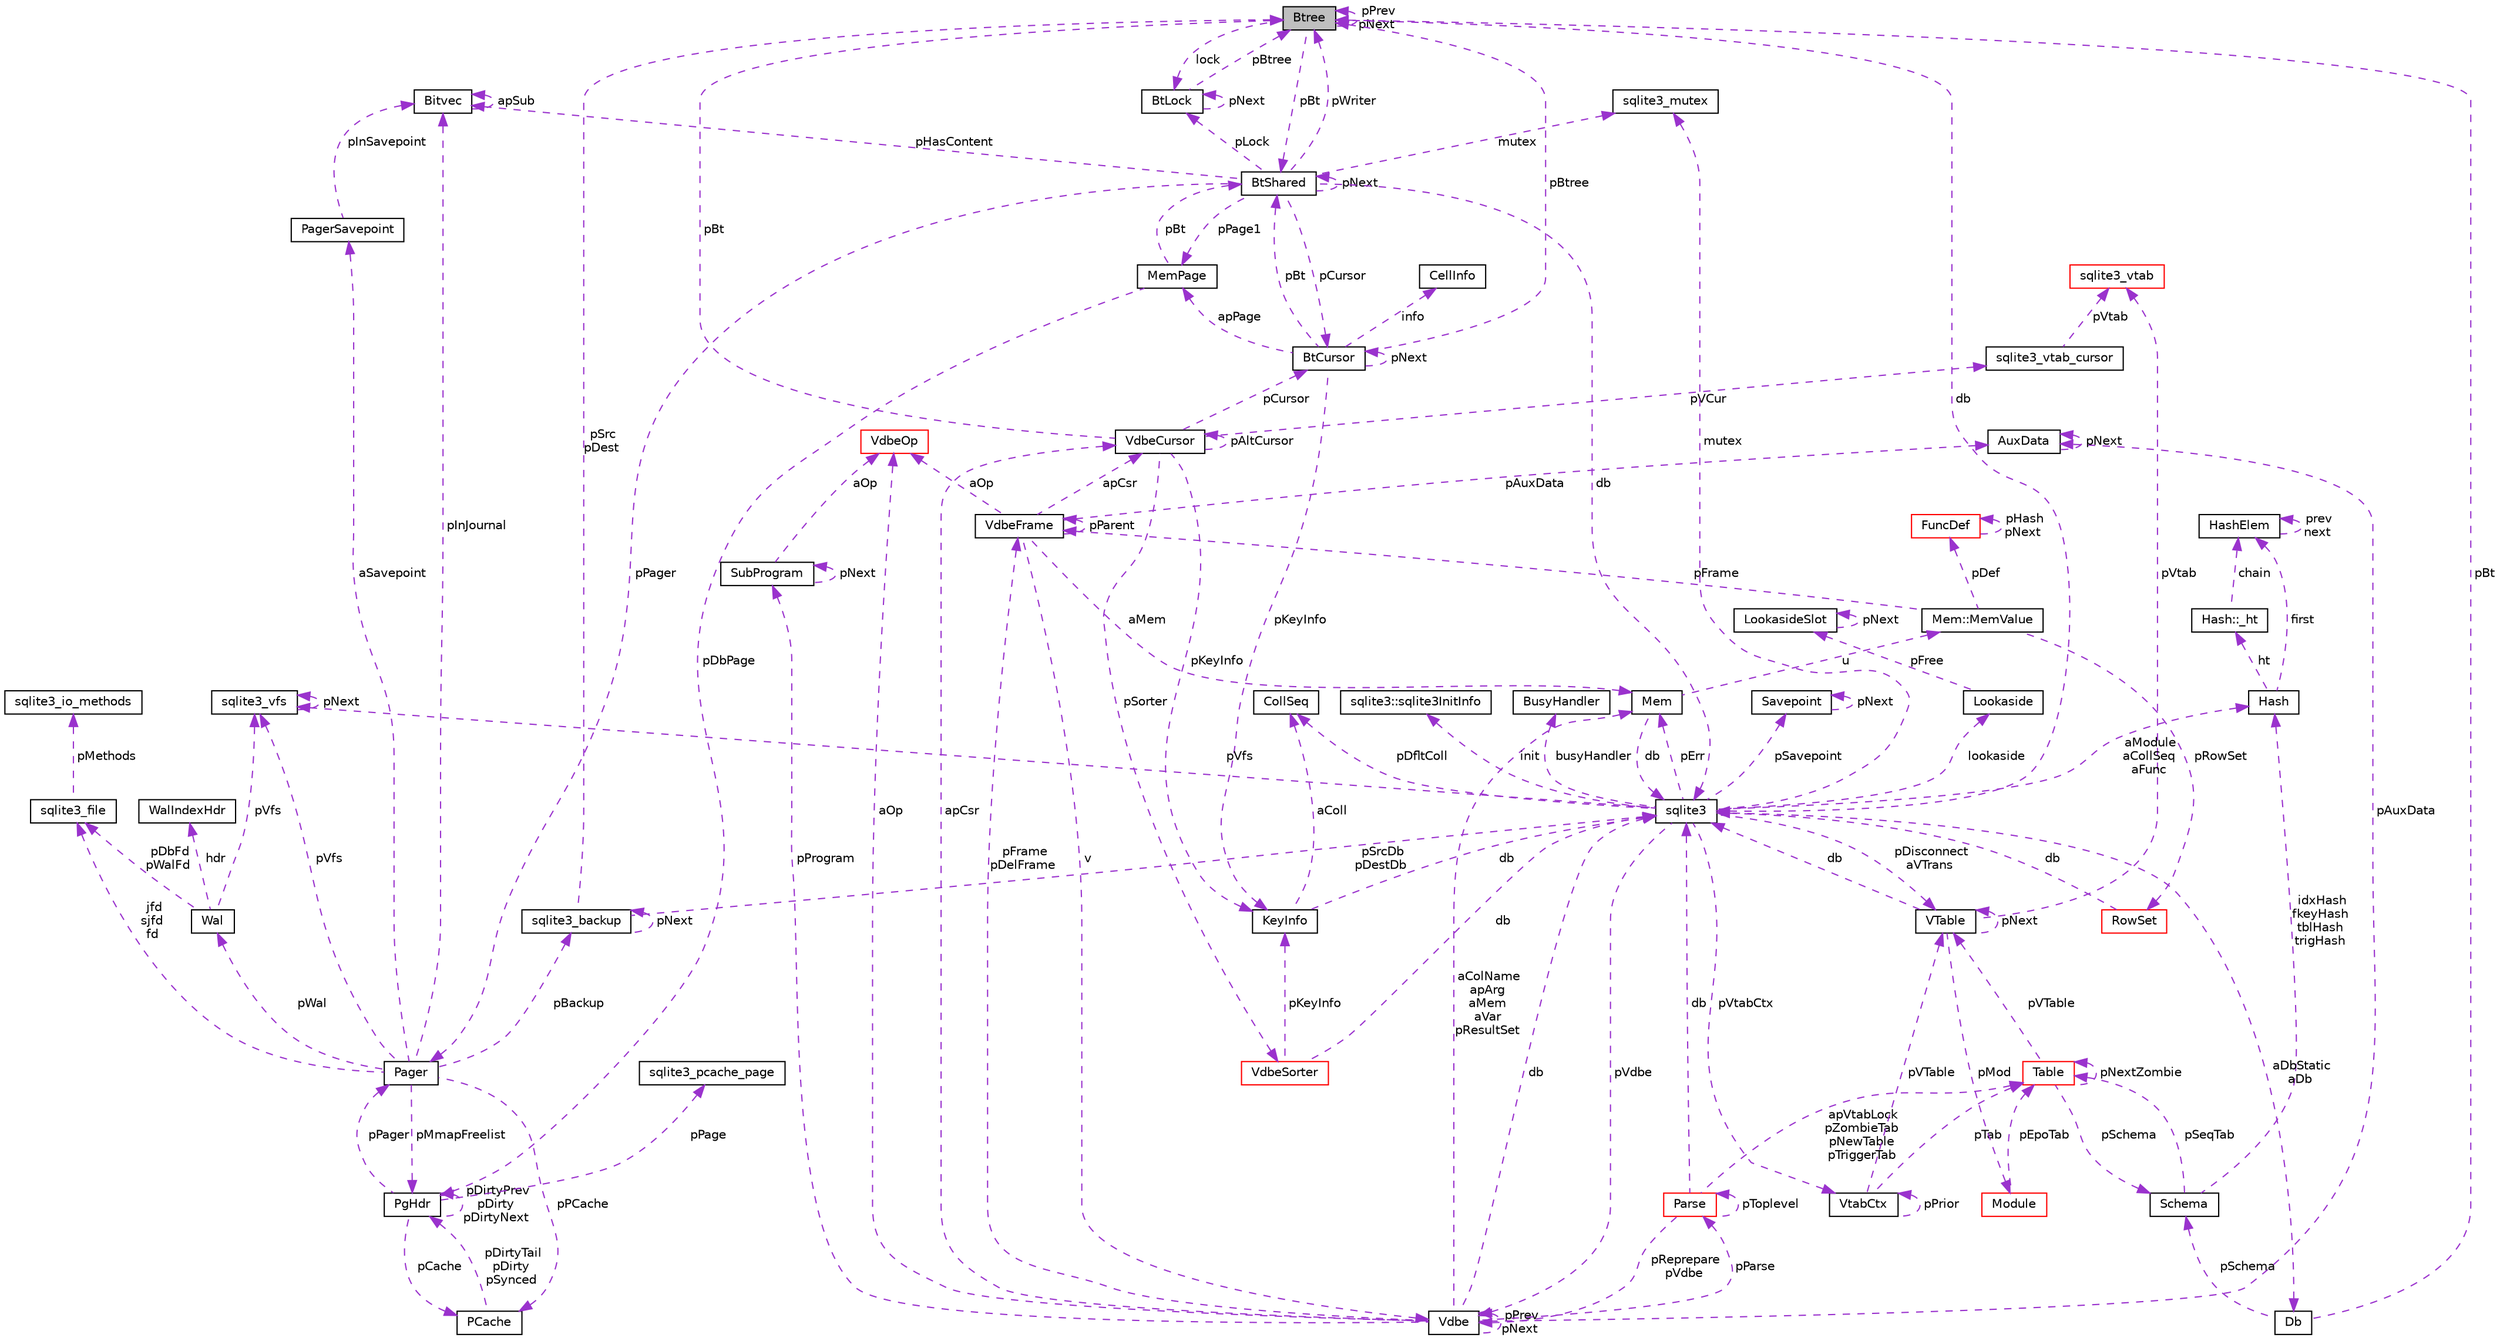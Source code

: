 digraph "Btree"
{
  edge [fontname="Helvetica",fontsize="10",labelfontname="Helvetica",labelfontsize="10"];
  node [fontname="Helvetica",fontsize="10",shape=record];
  Node1 [label="Btree",height=0.2,width=0.4,color="black", fillcolor="grey75", style="filled", fontcolor="black"];
  Node2 -> Node1 [dir="back",color="darkorchid3",fontsize="10",style="dashed",label=" pBt" ,fontname="Helvetica"];
  Node2 [label="BtShared",height=0.2,width=0.4,color="black", fillcolor="white", style="filled",URL="$structBtShared.html"];
  Node3 -> Node2 [dir="back",color="darkorchid3",fontsize="10",style="dashed",label=" pCursor" ,fontname="Helvetica"];
  Node3 [label="BtCursor",height=0.2,width=0.4,color="black", fillcolor="white", style="filled",URL="$structBtCursor.html"];
  Node3 -> Node3 [dir="back",color="darkorchid3",fontsize="10",style="dashed",label=" pNext" ,fontname="Helvetica"];
  Node4 -> Node3 [dir="back",color="darkorchid3",fontsize="10",style="dashed",label=" info" ,fontname="Helvetica"];
  Node4 [label="CellInfo",height=0.2,width=0.4,color="black", fillcolor="white", style="filled",URL="$structCellInfo.html"];
  Node2 -> Node3 [dir="back",color="darkorchid3",fontsize="10",style="dashed",label=" pBt" ,fontname="Helvetica"];
  Node5 -> Node3 [dir="back",color="darkorchid3",fontsize="10",style="dashed",label=" apPage" ,fontname="Helvetica"];
  Node5 [label="MemPage",height=0.2,width=0.4,color="black", fillcolor="white", style="filled",URL="$structMemPage.html"];
  Node2 -> Node5 [dir="back",color="darkorchid3",fontsize="10",style="dashed",label=" pBt" ,fontname="Helvetica"];
  Node6 -> Node5 [dir="back",color="darkorchid3",fontsize="10",style="dashed",label=" pDbPage" ,fontname="Helvetica"];
  Node6 [label="PgHdr",height=0.2,width=0.4,color="black", fillcolor="white", style="filled",URL="$structPgHdr.html"];
  Node7 -> Node6 [dir="back",color="darkorchid3",fontsize="10",style="dashed",label=" pPage" ,fontname="Helvetica"];
  Node7 [label="sqlite3_pcache_page",height=0.2,width=0.4,color="black", fillcolor="white", style="filled",URL="$structsqlite3__pcache__page.html"];
  Node8 -> Node6 [dir="back",color="darkorchid3",fontsize="10",style="dashed",label=" pCache" ,fontname="Helvetica"];
  Node8 [label="PCache",height=0.2,width=0.4,color="black", fillcolor="white", style="filled",URL="$structPCache.html"];
  Node6 -> Node8 [dir="back",color="darkorchid3",fontsize="10",style="dashed",label=" pDirtyTail\npDirty\npSynced" ,fontname="Helvetica"];
  Node6 -> Node6 [dir="back",color="darkorchid3",fontsize="10",style="dashed",label=" pDirtyPrev\npDirty\npDirtyNext" ,fontname="Helvetica"];
  Node9 -> Node6 [dir="back",color="darkorchid3",fontsize="10",style="dashed",label=" pPager" ,fontname="Helvetica"];
  Node9 [label="Pager",height=0.2,width=0.4,color="black", fillcolor="white", style="filled",URL="$structPager.html"];
  Node8 -> Node9 [dir="back",color="darkorchid3",fontsize="10",style="dashed",label=" pPCache" ,fontname="Helvetica"];
  Node10 -> Node9 [dir="back",color="darkorchid3",fontsize="10",style="dashed",label=" pBackup" ,fontname="Helvetica"];
  Node10 [label="sqlite3_backup",height=0.2,width=0.4,color="black", fillcolor="white", style="filled",URL="$structsqlite3__backup.html"];
  Node10 -> Node10 [dir="back",color="darkorchid3",fontsize="10",style="dashed",label=" pNext" ,fontname="Helvetica"];
  Node11 -> Node10 [dir="back",color="darkorchid3",fontsize="10",style="dashed",label=" pSrcDb\npDestDb" ,fontname="Helvetica"];
  Node11 [label="sqlite3",height=0.2,width=0.4,color="black", fillcolor="white", style="filled",URL="$structsqlite3.html"];
  Node12 -> Node11 [dir="back",color="darkorchid3",fontsize="10",style="dashed",label=" pErr" ,fontname="Helvetica"];
  Node12 [label="Mem",height=0.2,width=0.4,color="black", fillcolor="white", style="filled",URL="$structMem.html"];
  Node13 -> Node12 [dir="back",color="darkorchid3",fontsize="10",style="dashed",label=" u" ,fontname="Helvetica"];
  Node13 [label="Mem::MemValue",height=0.2,width=0.4,color="black", fillcolor="white", style="filled",URL="$unionMem_1_1MemValue.html"];
  Node14 -> Node13 [dir="back",color="darkorchid3",fontsize="10",style="dashed",label=" pFrame" ,fontname="Helvetica"];
  Node14 [label="VdbeFrame",height=0.2,width=0.4,color="black", fillcolor="white", style="filled",URL="$structVdbeFrame.html"];
  Node12 -> Node14 [dir="back",color="darkorchid3",fontsize="10",style="dashed",label=" aMem" ,fontname="Helvetica"];
  Node15 -> Node14 [dir="back",color="darkorchid3",fontsize="10",style="dashed",label=" v" ,fontname="Helvetica"];
  Node15 [label="Vdbe",height=0.2,width=0.4,color="black", fillcolor="white", style="filled",URL="$structVdbe.html"];
  Node12 -> Node15 [dir="back",color="darkorchid3",fontsize="10",style="dashed",label=" aColName\napArg\naMem\naVar\npResultSet" ,fontname="Helvetica"];
  Node15 -> Node15 [dir="back",color="darkorchid3",fontsize="10",style="dashed",label=" pPrev\npNext" ,fontname="Helvetica"];
  Node11 -> Node15 [dir="back",color="darkorchid3",fontsize="10",style="dashed",label=" db" ,fontname="Helvetica"];
  Node14 -> Node15 [dir="back",color="darkorchid3",fontsize="10",style="dashed",label=" pFrame\npDelFrame" ,fontname="Helvetica"];
  Node16 -> Node15 [dir="back",color="darkorchid3",fontsize="10",style="dashed",label=" pAuxData" ,fontname="Helvetica"];
  Node16 [label="AuxData",height=0.2,width=0.4,color="black", fillcolor="white", style="filled",URL="$structAuxData.html"];
  Node16 -> Node16 [dir="back",color="darkorchid3",fontsize="10",style="dashed",label=" pNext" ,fontname="Helvetica"];
  Node17 -> Node15 [dir="back",color="darkorchid3",fontsize="10",style="dashed",label=" pProgram" ,fontname="Helvetica"];
  Node17 [label="SubProgram",height=0.2,width=0.4,color="black", fillcolor="white", style="filled",URL="$structSubProgram.html"];
  Node17 -> Node17 [dir="back",color="darkorchid3",fontsize="10",style="dashed",label=" pNext" ,fontname="Helvetica"];
  Node18 -> Node17 [dir="back",color="darkorchid3",fontsize="10",style="dashed",label=" aOp" ,fontname="Helvetica"];
  Node18 [label="VdbeOp",height=0.2,width=0.4,color="red", fillcolor="white", style="filled",URL="$structVdbeOp.html"];
  Node19 -> Node15 [dir="back",color="darkorchid3",fontsize="10",style="dashed",label=" apCsr" ,fontname="Helvetica"];
  Node19 [label="VdbeCursor",height=0.2,width=0.4,color="black", fillcolor="white", style="filled",URL="$structVdbeCursor.html"];
  Node3 -> Node19 [dir="back",color="darkorchid3",fontsize="10",style="dashed",label=" pCursor" ,fontname="Helvetica"];
  Node20 -> Node19 [dir="back",color="darkorchid3",fontsize="10",style="dashed",label=" pVCur" ,fontname="Helvetica"];
  Node20 [label="sqlite3_vtab_cursor",height=0.2,width=0.4,color="black", fillcolor="white", style="filled",URL="$structsqlite3__vtab__cursor.html"];
  Node21 -> Node20 [dir="back",color="darkorchid3",fontsize="10",style="dashed",label=" pVtab" ,fontname="Helvetica"];
  Node21 [label="sqlite3_vtab",height=0.2,width=0.4,color="red", fillcolor="white", style="filled",URL="$structsqlite3__vtab.html"];
  Node19 -> Node19 [dir="back",color="darkorchid3",fontsize="10",style="dashed",label=" pAltCursor" ,fontname="Helvetica"];
  Node22 -> Node19 [dir="back",color="darkorchid3",fontsize="10",style="dashed",label=" pKeyInfo" ,fontname="Helvetica"];
  Node22 [label="KeyInfo",height=0.2,width=0.4,color="black", fillcolor="white", style="filled",URL="$structKeyInfo.html"];
  Node11 -> Node22 [dir="back",color="darkorchid3",fontsize="10",style="dashed",label=" db" ,fontname="Helvetica"];
  Node23 -> Node22 [dir="back",color="darkorchid3",fontsize="10",style="dashed",label=" aColl" ,fontname="Helvetica"];
  Node23 [label="CollSeq",height=0.2,width=0.4,color="black", fillcolor="white", style="filled",URL="$structCollSeq.html"];
  Node1 -> Node19 [dir="back",color="darkorchid3",fontsize="10",style="dashed",label=" pBt" ,fontname="Helvetica"];
  Node24 -> Node19 [dir="back",color="darkorchid3",fontsize="10",style="dashed",label=" pSorter" ,fontname="Helvetica"];
  Node24 [label="VdbeSorter",height=0.2,width=0.4,color="red", fillcolor="white", style="filled",URL="$structVdbeSorter.html"];
  Node11 -> Node24 [dir="back",color="darkorchid3",fontsize="10",style="dashed",label=" db" ,fontname="Helvetica"];
  Node22 -> Node24 [dir="back",color="darkorchid3",fontsize="10",style="dashed",label=" pKeyInfo" ,fontname="Helvetica"];
  Node25 -> Node15 [dir="back",color="darkorchid3",fontsize="10",style="dashed",label=" pParse" ,fontname="Helvetica"];
  Node25 [label="Parse",height=0.2,width=0.4,color="red", fillcolor="white", style="filled",URL="$structParse.html"];
  Node15 -> Node25 [dir="back",color="darkorchid3",fontsize="10",style="dashed",label=" pReprepare\npVdbe" ,fontname="Helvetica"];
  Node11 -> Node25 [dir="back",color="darkorchid3",fontsize="10",style="dashed",label=" db" ,fontname="Helvetica"];
  Node26 -> Node25 [dir="back",color="darkorchid3",fontsize="10",style="dashed",label=" apVtabLock\npZombieTab\npNewTable\npTriggerTab" ,fontname="Helvetica"];
  Node26 [label="Table",height=0.2,width=0.4,color="red", fillcolor="white", style="filled",URL="$structTable.html"];
  Node27 -> Node26 [dir="back",color="darkorchid3",fontsize="10",style="dashed",label=" pSchema" ,fontname="Helvetica"];
  Node27 [label="Schema",height=0.2,width=0.4,color="black", fillcolor="white", style="filled",URL="$structSchema.html"];
  Node26 -> Node27 [dir="back",color="darkorchid3",fontsize="10",style="dashed",label=" pSeqTab" ,fontname="Helvetica"];
  Node28 -> Node27 [dir="back",color="darkorchid3",fontsize="10",style="dashed",label=" idxHash\nfkeyHash\ntblHash\ntrigHash" ,fontname="Helvetica"];
  Node28 [label="Hash",height=0.2,width=0.4,color="black", fillcolor="white", style="filled",URL="$structHash.html"];
  Node29 -> Node28 [dir="back",color="darkorchid3",fontsize="10",style="dashed",label=" ht" ,fontname="Helvetica"];
  Node29 [label="Hash::_ht",height=0.2,width=0.4,color="black", fillcolor="white", style="filled",URL="$structHash_1_1__ht.html"];
  Node30 -> Node29 [dir="back",color="darkorchid3",fontsize="10",style="dashed",label=" chain" ,fontname="Helvetica"];
  Node30 [label="HashElem",height=0.2,width=0.4,color="black", fillcolor="white", style="filled",URL="$structHashElem.html"];
  Node30 -> Node30 [dir="back",color="darkorchid3",fontsize="10",style="dashed",label=" prev\nnext" ,fontname="Helvetica"];
  Node30 -> Node28 [dir="back",color="darkorchid3",fontsize="10",style="dashed",label=" first" ,fontname="Helvetica"];
  Node31 -> Node26 [dir="back",color="darkorchid3",fontsize="10",style="dashed",label=" pVTable" ,fontname="Helvetica"];
  Node31 [label="VTable",height=0.2,width=0.4,color="black", fillcolor="white", style="filled",URL="$structVTable.html"];
  Node11 -> Node31 [dir="back",color="darkorchid3",fontsize="10",style="dashed",label=" db" ,fontname="Helvetica"];
  Node31 -> Node31 [dir="back",color="darkorchid3",fontsize="10",style="dashed",label=" pNext" ,fontname="Helvetica"];
  Node32 -> Node31 [dir="back",color="darkorchid3",fontsize="10",style="dashed",label=" pMod" ,fontname="Helvetica"];
  Node32 [label="Module",height=0.2,width=0.4,color="red", fillcolor="white", style="filled",URL="$structModule.html"];
  Node26 -> Node32 [dir="back",color="darkorchid3",fontsize="10",style="dashed",label=" pEpoTab" ,fontname="Helvetica"];
  Node21 -> Node31 [dir="back",color="darkorchid3",fontsize="10",style="dashed",label=" pVtab" ,fontname="Helvetica"];
  Node26 -> Node26 [dir="back",color="darkorchid3",fontsize="10",style="dashed",label=" pNextZombie" ,fontname="Helvetica"];
  Node25 -> Node25 [dir="back",color="darkorchid3",fontsize="10",style="dashed",label=" pToplevel" ,fontname="Helvetica"];
  Node18 -> Node15 [dir="back",color="darkorchid3",fontsize="10",style="dashed",label=" aOp" ,fontname="Helvetica"];
  Node14 -> Node14 [dir="back",color="darkorchid3",fontsize="10",style="dashed",label=" pParent" ,fontname="Helvetica"];
  Node16 -> Node14 [dir="back",color="darkorchid3",fontsize="10",style="dashed",label=" pAuxData" ,fontname="Helvetica"];
  Node19 -> Node14 [dir="back",color="darkorchid3",fontsize="10",style="dashed",label=" apCsr" ,fontname="Helvetica"];
  Node18 -> Node14 [dir="back",color="darkorchid3",fontsize="10",style="dashed",label=" aOp" ,fontname="Helvetica"];
  Node33 -> Node13 [dir="back",color="darkorchid3",fontsize="10",style="dashed",label=" pRowSet" ,fontname="Helvetica"];
  Node33 [label="RowSet",height=0.2,width=0.4,color="red", fillcolor="white", style="filled",URL="$structRowSet.html"];
  Node11 -> Node33 [dir="back",color="darkorchid3",fontsize="10",style="dashed",label=" db" ,fontname="Helvetica"];
  Node34 -> Node13 [dir="back",color="darkorchid3",fontsize="10",style="dashed",label=" pDef" ,fontname="Helvetica"];
  Node34 [label="FuncDef",height=0.2,width=0.4,color="red", fillcolor="white", style="filled",URL="$structFuncDef.html"];
  Node34 -> Node34 [dir="back",color="darkorchid3",fontsize="10",style="dashed",label=" pHash\npNext" ,fontname="Helvetica"];
  Node11 -> Node12 [dir="back",color="darkorchid3",fontsize="10",style="dashed",label=" db" ,fontname="Helvetica"];
  Node15 -> Node11 [dir="back",color="darkorchid3",fontsize="10",style="dashed",label=" pVdbe" ,fontname="Helvetica"];
  Node35 -> Node11 [dir="back",color="darkorchid3",fontsize="10",style="dashed",label=" pSavepoint" ,fontname="Helvetica"];
  Node35 [label="Savepoint",height=0.2,width=0.4,color="black", fillcolor="white", style="filled",URL="$structSavepoint.html"];
  Node35 -> Node35 [dir="back",color="darkorchid3",fontsize="10",style="dashed",label=" pNext" ,fontname="Helvetica"];
  Node36 -> Node11 [dir="back",color="darkorchid3",fontsize="10",style="dashed",label=" lookaside" ,fontname="Helvetica"];
  Node36 [label="Lookaside",height=0.2,width=0.4,color="black", fillcolor="white", style="filled",URL="$structLookaside.html"];
  Node37 -> Node36 [dir="back",color="darkorchid3",fontsize="10",style="dashed",label=" pFree" ,fontname="Helvetica"];
  Node37 [label="LookasideSlot",height=0.2,width=0.4,color="black", fillcolor="white", style="filled",URL="$structLookasideSlot.html"];
  Node37 -> Node37 [dir="back",color="darkorchid3",fontsize="10",style="dashed",label=" pNext" ,fontname="Helvetica"];
  Node38 -> Node11 [dir="back",color="darkorchid3",fontsize="10",style="dashed",label=" mutex" ,fontname="Helvetica"];
  Node38 [label="sqlite3_mutex",height=0.2,width=0.4,color="black", fillcolor="white", style="filled",URL="$structsqlite3__mutex.html"];
  Node39 -> Node11 [dir="back",color="darkorchid3",fontsize="10",style="dashed",label=" pVfs" ,fontname="Helvetica"];
  Node39 [label="sqlite3_vfs",height=0.2,width=0.4,color="black", fillcolor="white", style="filled",URL="$structsqlite3__vfs.html"];
  Node39 -> Node39 [dir="back",color="darkorchid3",fontsize="10",style="dashed",label=" pNext" ,fontname="Helvetica"];
  Node40 -> Node11 [dir="back",color="darkorchid3",fontsize="10",style="dashed",label=" init" ,fontname="Helvetica"];
  Node40 [label="sqlite3::sqlite3InitInfo",height=0.2,width=0.4,color="black", fillcolor="white", style="filled",URL="$structsqlite3_1_1sqlite3InitInfo.html"];
  Node41 -> Node11 [dir="back",color="darkorchid3",fontsize="10",style="dashed",label=" busyHandler" ,fontname="Helvetica"];
  Node41 [label="BusyHandler",height=0.2,width=0.4,color="black", fillcolor="white", style="filled",URL="$structBusyHandler.html"];
  Node42 -> Node11 [dir="back",color="darkorchid3",fontsize="10",style="dashed",label=" pVtabCtx" ,fontname="Helvetica"];
  Node42 [label="VtabCtx",height=0.2,width=0.4,color="black", fillcolor="white", style="filled",URL="$structVtabCtx.html"];
  Node42 -> Node42 [dir="back",color="darkorchid3",fontsize="10",style="dashed",label=" pPrior" ,fontname="Helvetica"];
  Node31 -> Node42 [dir="back",color="darkorchid3",fontsize="10",style="dashed",label=" pVTable" ,fontname="Helvetica"];
  Node26 -> Node42 [dir="back",color="darkorchid3",fontsize="10",style="dashed",label=" pTab" ,fontname="Helvetica"];
  Node23 -> Node11 [dir="back",color="darkorchid3",fontsize="10",style="dashed",label=" pDfltColl" ,fontname="Helvetica"];
  Node31 -> Node11 [dir="back",color="darkorchid3",fontsize="10",style="dashed",label=" pDisconnect\naVTrans" ,fontname="Helvetica"];
  Node43 -> Node11 [dir="back",color="darkorchid3",fontsize="10",style="dashed",label=" aDbStatic\naDb" ,fontname="Helvetica"];
  Node43 [label="Db",height=0.2,width=0.4,color="black", fillcolor="white", style="filled",URL="$structDb.html"];
  Node27 -> Node43 [dir="back",color="darkorchid3",fontsize="10",style="dashed",label=" pSchema" ,fontname="Helvetica"];
  Node1 -> Node43 [dir="back",color="darkorchid3",fontsize="10",style="dashed",label=" pBt" ,fontname="Helvetica"];
  Node28 -> Node11 [dir="back",color="darkorchid3",fontsize="10",style="dashed",label=" aModule\naCollSeq\naFunc" ,fontname="Helvetica"];
  Node1 -> Node10 [dir="back",color="darkorchid3",fontsize="10",style="dashed",label=" pSrc\npDest" ,fontname="Helvetica"];
  Node44 -> Node9 [dir="back",color="darkorchid3",fontsize="10",style="dashed",label=" pInJournal" ,fontname="Helvetica"];
  Node44 [label="Bitvec",height=0.2,width=0.4,color="black", fillcolor="white", style="filled",URL="$structBitvec.html"];
  Node44 -> Node44 [dir="back",color="darkorchid3",fontsize="10",style="dashed",label=" apSub" ,fontname="Helvetica"];
  Node45 -> Node9 [dir="back",color="darkorchid3",fontsize="10",style="dashed",label=" jfd\nsjfd\nfd" ,fontname="Helvetica"];
  Node45 [label="sqlite3_file",height=0.2,width=0.4,color="black", fillcolor="white", style="filled",URL="$structsqlite3__file.html"];
  Node46 -> Node45 [dir="back",color="darkorchid3",fontsize="10",style="dashed",label=" pMethods" ,fontname="Helvetica"];
  Node46 [label="sqlite3_io_methods",height=0.2,width=0.4,color="black", fillcolor="white", style="filled",URL="$structsqlite3__io__methods.html"];
  Node39 -> Node9 [dir="back",color="darkorchid3",fontsize="10",style="dashed",label=" pVfs" ,fontname="Helvetica"];
  Node6 -> Node9 [dir="back",color="darkorchid3",fontsize="10",style="dashed",label=" pMmapFreelist" ,fontname="Helvetica"];
  Node47 -> Node9 [dir="back",color="darkorchid3",fontsize="10",style="dashed",label=" pWal" ,fontname="Helvetica"];
  Node47 [label="Wal",height=0.2,width=0.4,color="black", fillcolor="white", style="filled",URL="$structWal.html"];
  Node45 -> Node47 [dir="back",color="darkorchid3",fontsize="10",style="dashed",label=" pDbFd\npWalFd" ,fontname="Helvetica"];
  Node39 -> Node47 [dir="back",color="darkorchid3",fontsize="10",style="dashed",label=" pVfs" ,fontname="Helvetica"];
  Node48 -> Node47 [dir="back",color="darkorchid3",fontsize="10",style="dashed",label=" hdr" ,fontname="Helvetica"];
  Node48 [label="WalIndexHdr",height=0.2,width=0.4,color="black", fillcolor="white", style="filled",URL="$structWalIndexHdr.html"];
  Node49 -> Node9 [dir="back",color="darkorchid3",fontsize="10",style="dashed",label=" aSavepoint" ,fontname="Helvetica"];
  Node49 [label="PagerSavepoint",height=0.2,width=0.4,color="black", fillcolor="white", style="filled",URL="$structPagerSavepoint.html"];
  Node44 -> Node49 [dir="back",color="darkorchid3",fontsize="10",style="dashed",label=" pInSavepoint" ,fontname="Helvetica"];
  Node22 -> Node3 [dir="back",color="darkorchid3",fontsize="10",style="dashed",label=" pKeyInfo" ,fontname="Helvetica"];
  Node1 -> Node3 [dir="back",color="darkorchid3",fontsize="10",style="dashed",label=" pBtree" ,fontname="Helvetica"];
  Node2 -> Node2 [dir="back",color="darkorchid3",fontsize="10",style="dashed",label=" pNext" ,fontname="Helvetica"];
  Node11 -> Node2 [dir="back",color="darkorchid3",fontsize="10",style="dashed",label=" db" ,fontname="Helvetica"];
  Node44 -> Node2 [dir="back",color="darkorchid3",fontsize="10",style="dashed",label=" pHasContent" ,fontname="Helvetica"];
  Node38 -> Node2 [dir="back",color="darkorchid3",fontsize="10",style="dashed",label=" mutex" ,fontname="Helvetica"];
  Node50 -> Node2 [dir="back",color="darkorchid3",fontsize="10",style="dashed",label=" pLock" ,fontname="Helvetica"];
  Node50 [label="BtLock",height=0.2,width=0.4,color="black", fillcolor="white", style="filled",URL="$structBtLock.html"];
  Node50 -> Node50 [dir="back",color="darkorchid3",fontsize="10",style="dashed",label=" pNext" ,fontname="Helvetica"];
  Node1 -> Node50 [dir="back",color="darkorchid3",fontsize="10",style="dashed",label=" pBtree" ,fontname="Helvetica"];
  Node5 -> Node2 [dir="back",color="darkorchid3",fontsize="10",style="dashed",label=" pPage1" ,fontname="Helvetica"];
  Node1 -> Node2 [dir="back",color="darkorchid3",fontsize="10",style="dashed",label=" pWriter" ,fontname="Helvetica"];
  Node9 -> Node2 [dir="back",color="darkorchid3",fontsize="10",style="dashed",label=" pPager" ,fontname="Helvetica"];
  Node11 -> Node1 [dir="back",color="darkorchid3",fontsize="10",style="dashed",label=" db" ,fontname="Helvetica"];
  Node50 -> Node1 [dir="back",color="darkorchid3",fontsize="10",style="dashed",label=" lock" ,fontname="Helvetica"];
  Node1 -> Node1 [dir="back",color="darkorchid3",fontsize="10",style="dashed",label=" pPrev\npNext" ,fontname="Helvetica"];
}
